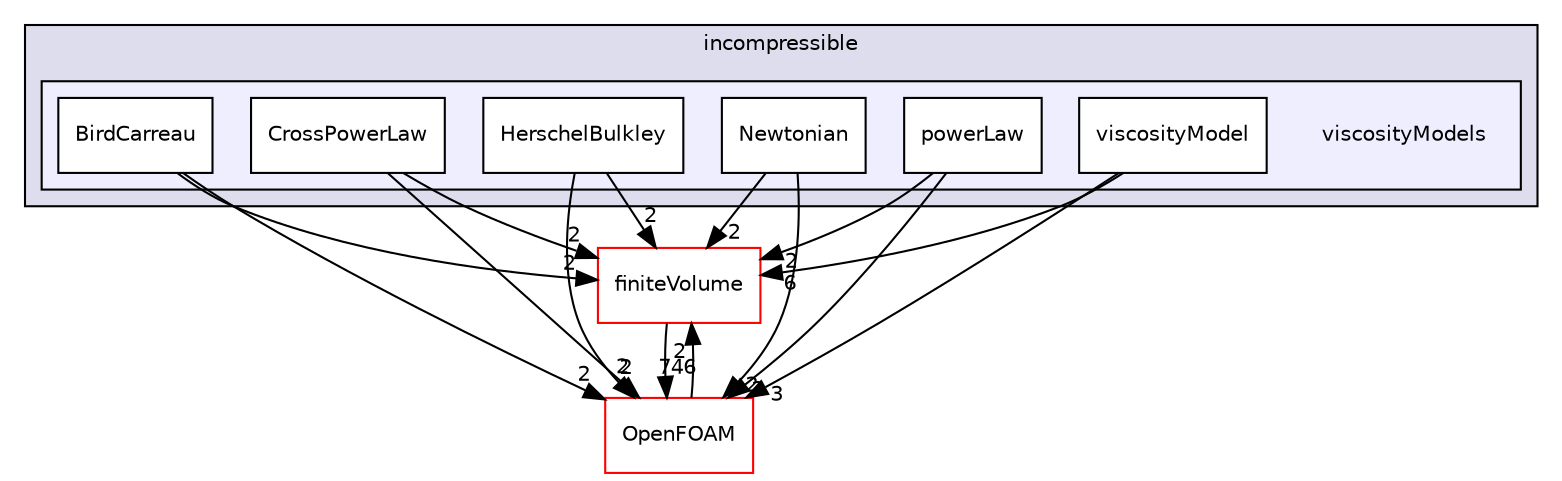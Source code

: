 digraph "src/transportModels/incompressible/viscosityModels" {
  bgcolor=transparent;
  compound=true
  node [ fontsize="10", fontname="Helvetica"];
  edge [ labelfontsize="10", labelfontname="Helvetica"];
  subgraph clusterdir_ba81af78f54c1241449acf985c81e6d8 {
    graph [ bgcolor="#ddddee", pencolor="black", label="incompressible" fontname="Helvetica", fontsize="10", URL="dir_ba81af78f54c1241449acf985c81e6d8.html"]
  subgraph clusterdir_96098a512bec5be00e402918bdacabdd {
    graph [ bgcolor="#eeeeff", pencolor="black", label="" URL="dir_96098a512bec5be00e402918bdacabdd.html"];
    dir_96098a512bec5be00e402918bdacabdd [shape=plaintext label="viscosityModels"];
    dir_52dcb1d77a2c6ba6f4b09c07a3d0599c [shape=box label="BirdCarreau" color="black" fillcolor="white" style="filled" URL="dir_52dcb1d77a2c6ba6f4b09c07a3d0599c.html"];
    dir_a4f9536495d37152d1a8faf700ab5ede [shape=box label="CrossPowerLaw" color="black" fillcolor="white" style="filled" URL="dir_a4f9536495d37152d1a8faf700ab5ede.html"];
    dir_bc9d600d06c7f6f15ec9d10495e9d3a9 [shape=box label="HerschelBulkley" color="black" fillcolor="white" style="filled" URL="dir_bc9d600d06c7f6f15ec9d10495e9d3a9.html"];
    dir_f612510af4e884faf712244e3753e3d6 [shape=box label="Newtonian" color="black" fillcolor="white" style="filled" URL="dir_f612510af4e884faf712244e3753e3d6.html"];
    dir_df83502f6a7df682e3825c6081ab1c8e [shape=box label="powerLaw" color="black" fillcolor="white" style="filled" URL="dir_df83502f6a7df682e3825c6081ab1c8e.html"];
    dir_19ae5c205e18023a19823735d4c41af7 [shape=box label="viscosityModel" color="black" fillcolor="white" style="filled" URL="dir_19ae5c205e18023a19823735d4c41af7.html"];
  }
  }
  dir_9bd15774b555cf7259a6fa18f99fe99b [shape=box label="finiteVolume" color="red" URL="dir_9bd15774b555cf7259a6fa18f99fe99b.html"];
  dir_c5473ff19b20e6ec4dfe5c310b3778a8 [shape=box label="OpenFOAM" color="red" URL="dir_c5473ff19b20e6ec4dfe5c310b3778a8.html"];
  dir_9bd15774b555cf7259a6fa18f99fe99b->dir_c5473ff19b20e6ec4dfe5c310b3778a8 [headlabel="746", labeldistance=1.5 headhref="dir_000896_001896.html"];
  dir_bc9d600d06c7f6f15ec9d10495e9d3a9->dir_9bd15774b555cf7259a6fa18f99fe99b [headlabel="2", labeldistance=1.5 headhref="dir_003014_000896.html"];
  dir_bc9d600d06c7f6f15ec9d10495e9d3a9->dir_c5473ff19b20e6ec4dfe5c310b3778a8 [headlabel="2", labeldistance=1.5 headhref="dir_003014_001896.html"];
  dir_19ae5c205e18023a19823735d4c41af7->dir_9bd15774b555cf7259a6fa18f99fe99b [headlabel="6", labeldistance=1.5 headhref="dir_003016_000896.html"];
  dir_19ae5c205e18023a19823735d4c41af7->dir_c5473ff19b20e6ec4dfe5c310b3778a8 [headlabel="3", labeldistance=1.5 headhref="dir_003016_001896.html"];
  dir_df83502f6a7df682e3825c6081ab1c8e->dir_9bd15774b555cf7259a6fa18f99fe99b [headlabel="2", labeldistance=1.5 headhref="dir_000917_000896.html"];
  dir_df83502f6a7df682e3825c6081ab1c8e->dir_c5473ff19b20e6ec4dfe5c310b3778a8 [headlabel="2", labeldistance=1.5 headhref="dir_000917_001896.html"];
  dir_f612510af4e884faf712244e3753e3d6->dir_9bd15774b555cf7259a6fa18f99fe99b [headlabel="2", labeldistance=1.5 headhref="dir_003015_000896.html"];
  dir_f612510af4e884faf712244e3753e3d6->dir_c5473ff19b20e6ec4dfe5c310b3778a8 [headlabel="2", labeldistance=1.5 headhref="dir_003015_001896.html"];
  dir_a4f9536495d37152d1a8faf700ab5ede->dir_9bd15774b555cf7259a6fa18f99fe99b [headlabel="2", labeldistance=1.5 headhref="dir_003013_000896.html"];
  dir_a4f9536495d37152d1a8faf700ab5ede->dir_c5473ff19b20e6ec4dfe5c310b3778a8 [headlabel="2", labeldistance=1.5 headhref="dir_003013_001896.html"];
  dir_52dcb1d77a2c6ba6f4b09c07a3d0599c->dir_9bd15774b555cf7259a6fa18f99fe99b [headlabel="2", labeldistance=1.5 headhref="dir_003012_000896.html"];
  dir_52dcb1d77a2c6ba6f4b09c07a3d0599c->dir_c5473ff19b20e6ec4dfe5c310b3778a8 [headlabel="2", labeldistance=1.5 headhref="dir_003012_001896.html"];
  dir_c5473ff19b20e6ec4dfe5c310b3778a8->dir_9bd15774b555cf7259a6fa18f99fe99b [headlabel="2", labeldistance=1.5 headhref="dir_001896_000896.html"];
}
